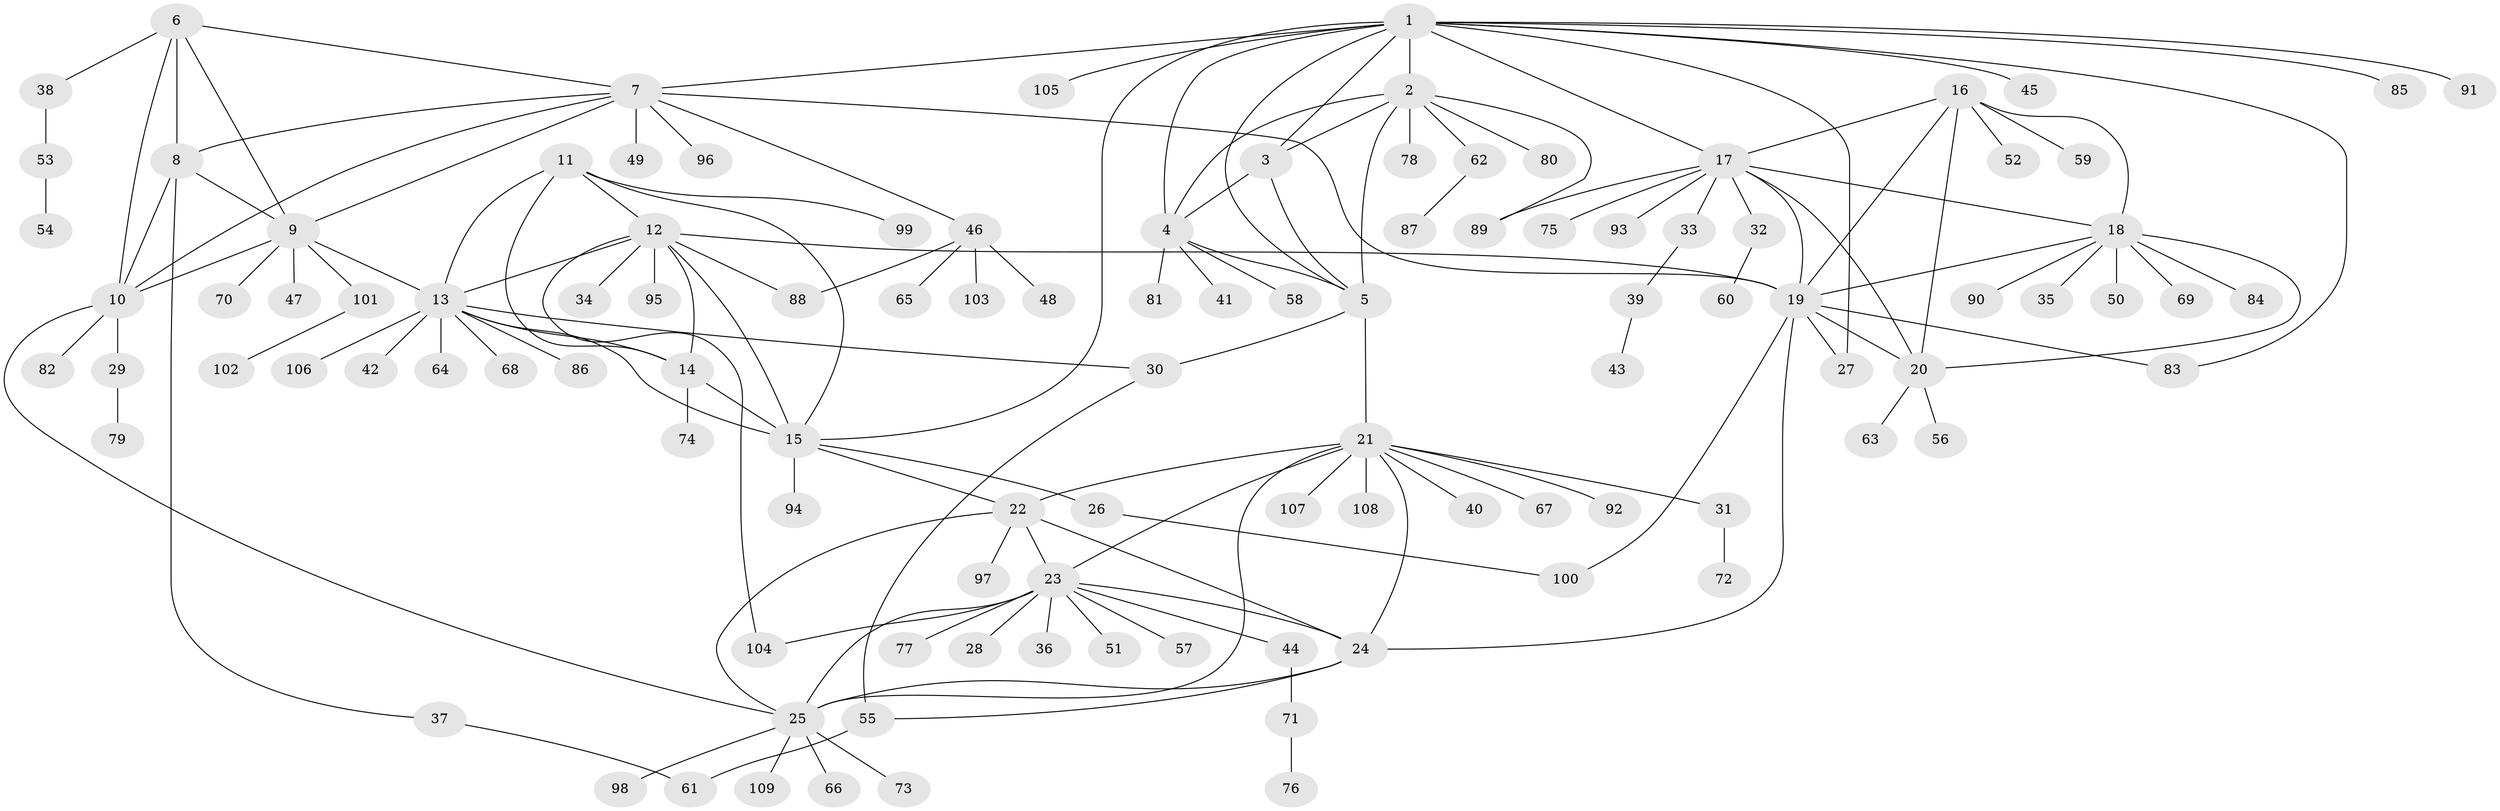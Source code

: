 // Generated by graph-tools (version 1.1) at 2025/55/03/09/25 04:55:05]
// undirected, 109 vertices, 153 edges
graph export_dot {
graph [start="1"]
  node [color=gray90,style=filled];
  1;
  2;
  3;
  4;
  5;
  6;
  7;
  8;
  9;
  10;
  11;
  12;
  13;
  14;
  15;
  16;
  17;
  18;
  19;
  20;
  21;
  22;
  23;
  24;
  25;
  26;
  27;
  28;
  29;
  30;
  31;
  32;
  33;
  34;
  35;
  36;
  37;
  38;
  39;
  40;
  41;
  42;
  43;
  44;
  45;
  46;
  47;
  48;
  49;
  50;
  51;
  52;
  53;
  54;
  55;
  56;
  57;
  58;
  59;
  60;
  61;
  62;
  63;
  64;
  65;
  66;
  67;
  68;
  69;
  70;
  71;
  72;
  73;
  74;
  75;
  76;
  77;
  78;
  79;
  80;
  81;
  82;
  83;
  84;
  85;
  86;
  87;
  88;
  89;
  90;
  91;
  92;
  93;
  94;
  95;
  96;
  97;
  98;
  99;
  100;
  101;
  102;
  103;
  104;
  105;
  106;
  107;
  108;
  109;
  1 -- 2;
  1 -- 3;
  1 -- 4;
  1 -- 5;
  1 -- 7;
  1 -- 15;
  1 -- 17;
  1 -- 27;
  1 -- 45;
  1 -- 83;
  1 -- 85;
  1 -- 91;
  1 -- 105;
  2 -- 3;
  2 -- 4;
  2 -- 5;
  2 -- 62;
  2 -- 78;
  2 -- 80;
  2 -- 89;
  3 -- 4;
  3 -- 5;
  4 -- 5;
  4 -- 41;
  4 -- 58;
  4 -- 81;
  5 -- 21;
  5 -- 30;
  6 -- 7;
  6 -- 8;
  6 -- 9;
  6 -- 10;
  6 -- 38;
  7 -- 8;
  7 -- 9;
  7 -- 10;
  7 -- 19;
  7 -- 46;
  7 -- 49;
  7 -- 96;
  8 -- 9;
  8 -- 10;
  8 -- 37;
  9 -- 10;
  9 -- 13;
  9 -- 47;
  9 -- 70;
  9 -- 101;
  10 -- 25;
  10 -- 29;
  10 -- 82;
  11 -- 12;
  11 -- 13;
  11 -- 14;
  11 -- 15;
  11 -- 99;
  12 -- 13;
  12 -- 14;
  12 -- 15;
  12 -- 19;
  12 -- 34;
  12 -- 88;
  12 -- 95;
  12 -- 104;
  13 -- 14;
  13 -- 15;
  13 -- 30;
  13 -- 42;
  13 -- 64;
  13 -- 68;
  13 -- 86;
  13 -- 106;
  14 -- 15;
  14 -- 74;
  15 -- 22;
  15 -- 26;
  15 -- 94;
  16 -- 17;
  16 -- 18;
  16 -- 19;
  16 -- 20;
  16 -- 52;
  16 -- 59;
  17 -- 18;
  17 -- 19;
  17 -- 20;
  17 -- 32;
  17 -- 33;
  17 -- 75;
  17 -- 89;
  17 -- 93;
  18 -- 19;
  18 -- 20;
  18 -- 35;
  18 -- 50;
  18 -- 69;
  18 -- 84;
  18 -- 90;
  19 -- 20;
  19 -- 24;
  19 -- 27;
  19 -- 83;
  19 -- 100;
  20 -- 56;
  20 -- 63;
  21 -- 22;
  21 -- 23;
  21 -- 24;
  21 -- 25;
  21 -- 31;
  21 -- 40;
  21 -- 67;
  21 -- 92;
  21 -- 107;
  21 -- 108;
  22 -- 23;
  22 -- 24;
  22 -- 25;
  22 -- 97;
  23 -- 24;
  23 -- 25;
  23 -- 28;
  23 -- 36;
  23 -- 44;
  23 -- 51;
  23 -- 57;
  23 -- 77;
  23 -- 104;
  24 -- 25;
  24 -- 55;
  25 -- 66;
  25 -- 73;
  25 -- 98;
  25 -- 109;
  26 -- 100;
  29 -- 79;
  30 -- 55;
  31 -- 72;
  32 -- 60;
  33 -- 39;
  37 -- 61;
  38 -- 53;
  39 -- 43;
  44 -- 71;
  46 -- 48;
  46 -- 65;
  46 -- 88;
  46 -- 103;
  53 -- 54;
  55 -- 61;
  62 -- 87;
  71 -- 76;
  101 -- 102;
}
